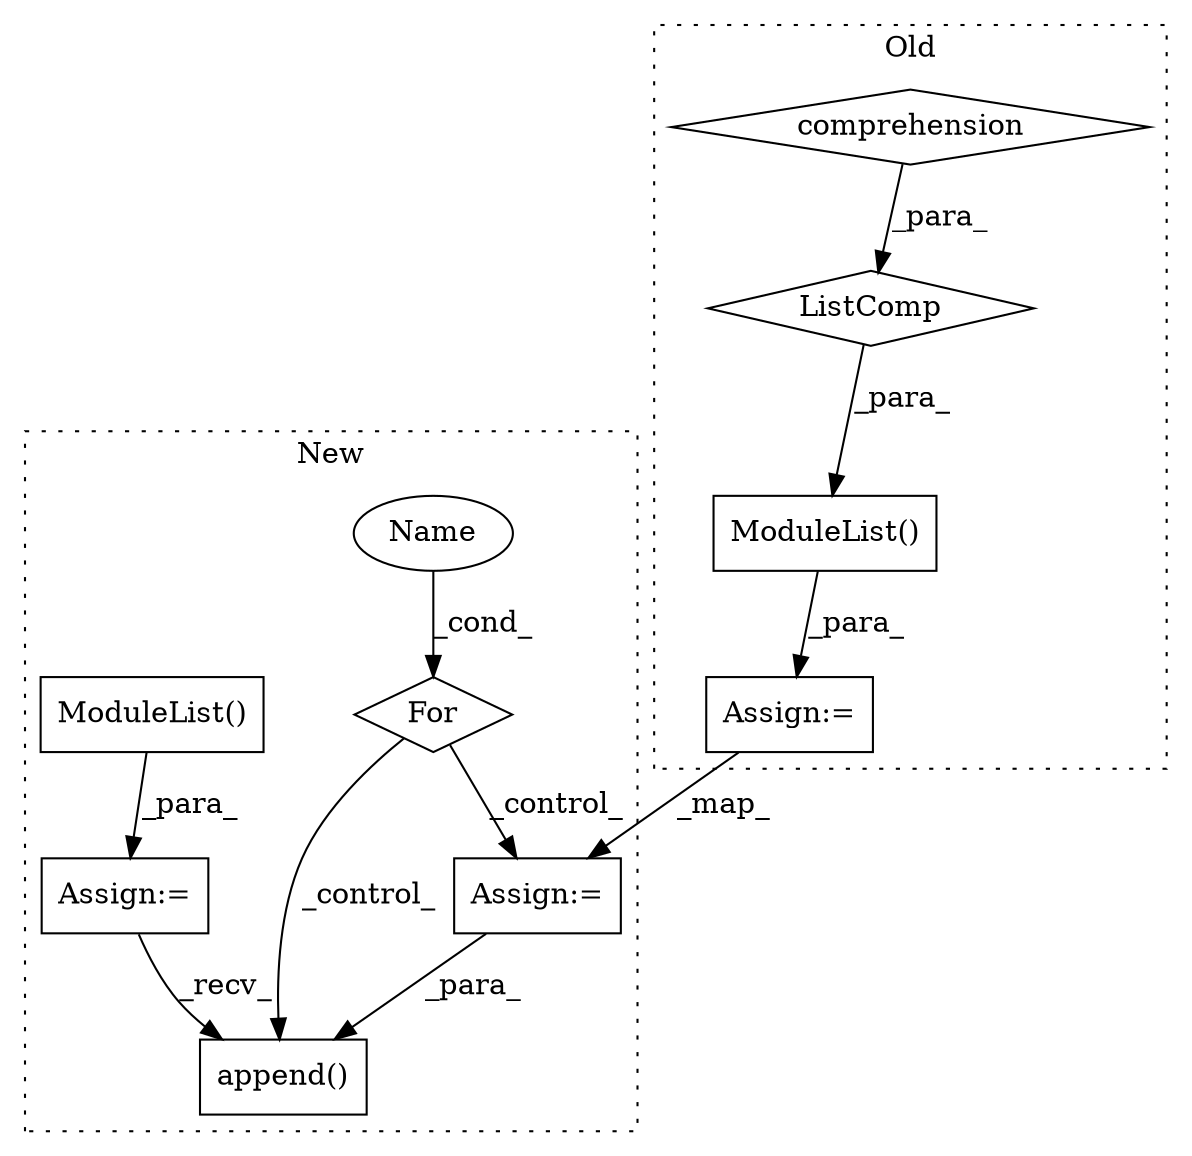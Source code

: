 digraph G {
subgraph cluster0 {
1 [label="ListComp" a="106" s="22237" l="665" shape="diamond"];
3 [label="comprehension" a="45" s="22871" l="3" shape="diamond"];
8 [label="Assign:=" a="68" s="22220" l="3" shape="box"];
10 [label="ModuleList()" a="75" s="22223,22902" l="14,1" shape="box"];
label = "Old";
style="dotted";
}
subgraph cluster1 {
2 [label="For" a="107" s="15193,15214" l="4,14" shape="diamond"];
4 [label="append()" a="75" s="15831,15855" l="19,1" shape="box"];
5 [label="Name" a="87" s="15197" l="1" shape="ellipse"];
6 [label="Assign:=" a="68" s="15166" l="3" shape="box"];
7 [label="Assign:=" a="68" s="15233" l="3" shape="box"];
9 [label="ModuleList()" a="75" s="15169" l="15" shape="box"];
label = "New";
style="dotted";
}
1 -> 10 [label="_para_"];
2 -> 7 [label="_control_"];
2 -> 4 [label="_control_"];
3 -> 1 [label="_para_"];
5 -> 2 [label="_cond_"];
6 -> 4 [label="_recv_"];
7 -> 4 [label="_para_"];
8 -> 7 [label="_map_"];
9 -> 6 [label="_para_"];
10 -> 8 [label="_para_"];
}